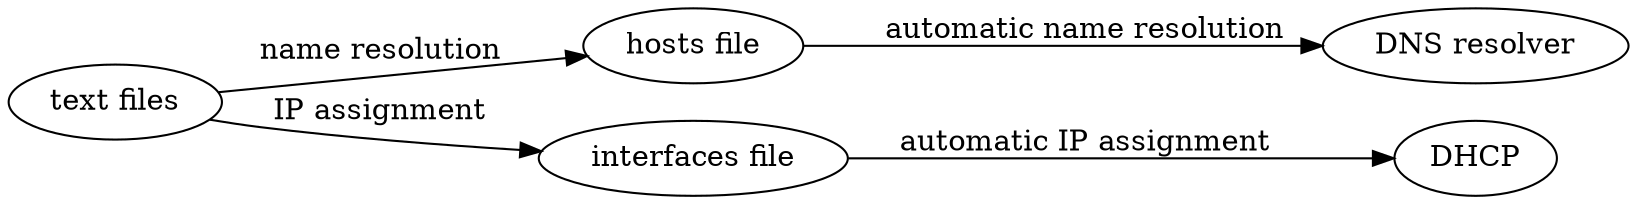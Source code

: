 digraph trees {
  rankdir=LR;
  subgraph opscraft {
    "text files"            -> "hosts file"               [label = "name resolution"];
    "text files"            -> "interfaces file"          [label = "IP assignment"];
    "hosts file"            -> "DNS resolver"             [label = "automatic name resolution"];
    "interfaces file"       -> "DHCP"                     [label = "automatic IP assignment"];
  }
}
